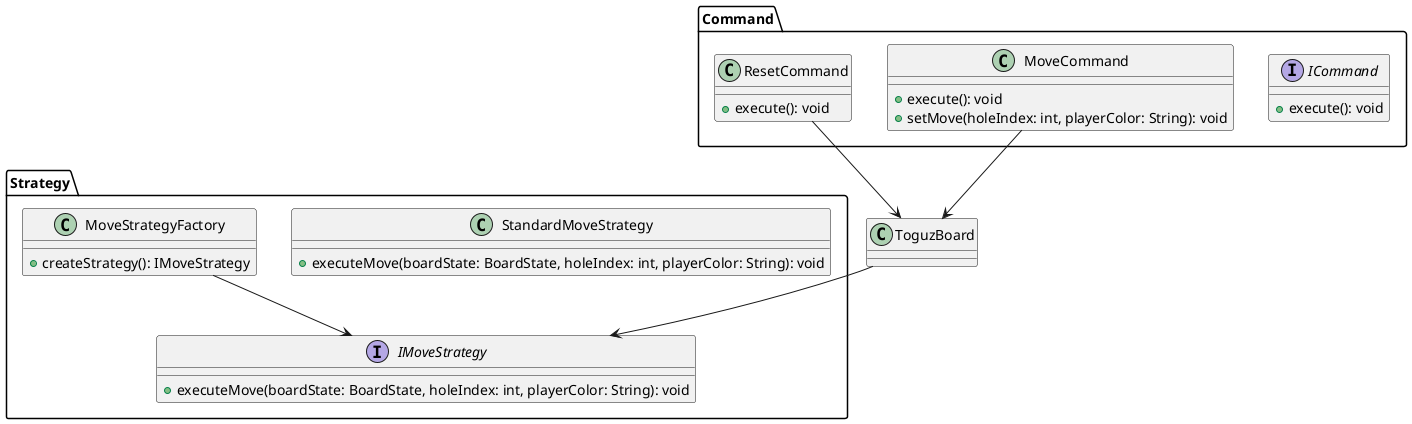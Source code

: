 @startuml class_diagram_commands

skinparam componentStyle rectangle

package "Command" {
  interface ICommand {
    +execute(): void
  }

  class MoveCommand {
    +execute(): void
    +setMove(holeIndex: int, playerColor: String): void
  }

  class ResetCommand {
    +execute(): void
  }
}

package "Strategy" {
  interface IMoveStrategy {
    +executeMove(boardState: BoardState, holeIndex: int, playerColor: String): void
  }

  class StandardMoveStrategy {
    +executeMove(boardState: BoardState, holeIndex: int, playerColor: String): void
  }

  class MoveStrategyFactory {
    +createStrategy(): IMoveStrategy
  }
}

MoveCommand --> ToguzBoard
ResetCommand --> ToguzBoard

MoveStrategyFactory --> IMoveStrategy
ToguzBoard --> IMoveStrategy
@enduml
